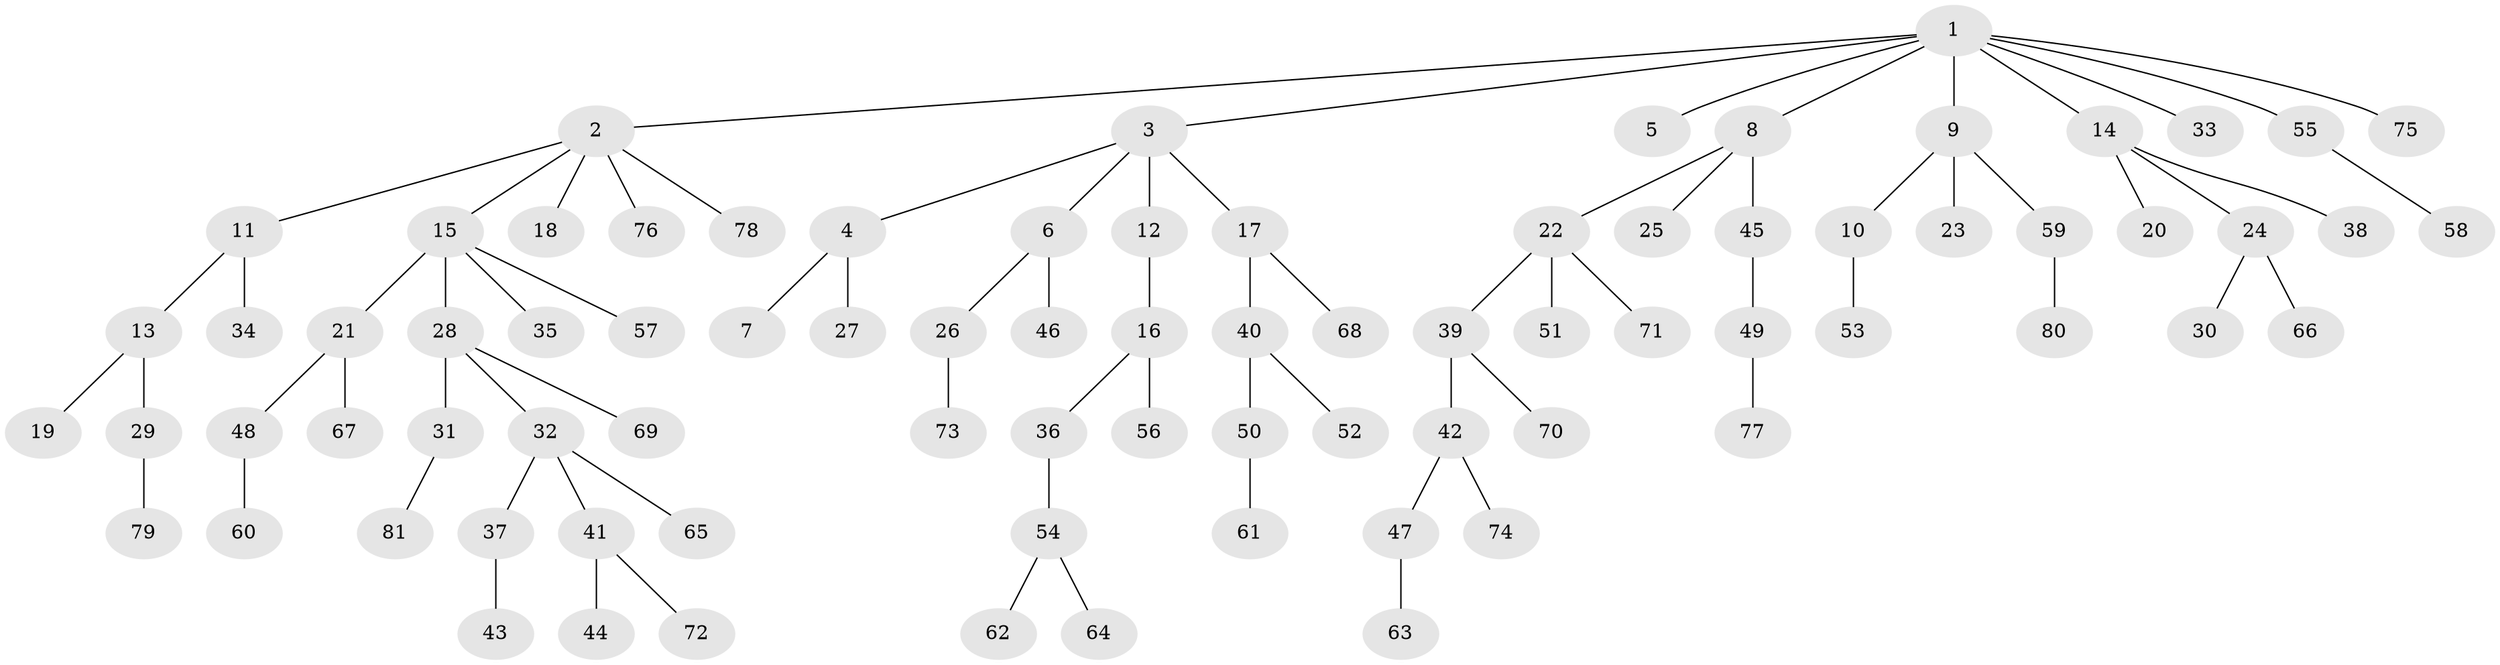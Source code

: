 // coarse degree distribution, {1: 0.6458333333333334, 5: 0.0625, 2: 0.20833333333333334, 10: 0.020833333333333332, 11: 0.020833333333333332, 3: 0.020833333333333332, 4: 0.020833333333333332}
// Generated by graph-tools (version 1.1) at 2025/56/03/04/25 21:56:36]
// undirected, 81 vertices, 80 edges
graph export_dot {
graph [start="1"]
  node [color=gray90,style=filled];
  1;
  2;
  3;
  4;
  5;
  6;
  7;
  8;
  9;
  10;
  11;
  12;
  13;
  14;
  15;
  16;
  17;
  18;
  19;
  20;
  21;
  22;
  23;
  24;
  25;
  26;
  27;
  28;
  29;
  30;
  31;
  32;
  33;
  34;
  35;
  36;
  37;
  38;
  39;
  40;
  41;
  42;
  43;
  44;
  45;
  46;
  47;
  48;
  49;
  50;
  51;
  52;
  53;
  54;
  55;
  56;
  57;
  58;
  59;
  60;
  61;
  62;
  63;
  64;
  65;
  66;
  67;
  68;
  69;
  70;
  71;
  72;
  73;
  74;
  75;
  76;
  77;
  78;
  79;
  80;
  81;
  1 -- 2;
  1 -- 3;
  1 -- 5;
  1 -- 8;
  1 -- 9;
  1 -- 14;
  1 -- 33;
  1 -- 55;
  1 -- 75;
  2 -- 11;
  2 -- 15;
  2 -- 18;
  2 -- 76;
  2 -- 78;
  3 -- 4;
  3 -- 6;
  3 -- 12;
  3 -- 17;
  4 -- 7;
  4 -- 27;
  6 -- 26;
  6 -- 46;
  8 -- 22;
  8 -- 25;
  8 -- 45;
  9 -- 10;
  9 -- 23;
  9 -- 59;
  10 -- 53;
  11 -- 13;
  11 -- 34;
  12 -- 16;
  13 -- 19;
  13 -- 29;
  14 -- 20;
  14 -- 24;
  14 -- 38;
  15 -- 21;
  15 -- 28;
  15 -- 35;
  15 -- 57;
  16 -- 36;
  16 -- 56;
  17 -- 40;
  17 -- 68;
  21 -- 48;
  21 -- 67;
  22 -- 39;
  22 -- 51;
  22 -- 71;
  24 -- 30;
  24 -- 66;
  26 -- 73;
  28 -- 31;
  28 -- 32;
  28 -- 69;
  29 -- 79;
  31 -- 81;
  32 -- 37;
  32 -- 41;
  32 -- 65;
  36 -- 54;
  37 -- 43;
  39 -- 42;
  39 -- 70;
  40 -- 50;
  40 -- 52;
  41 -- 44;
  41 -- 72;
  42 -- 47;
  42 -- 74;
  45 -- 49;
  47 -- 63;
  48 -- 60;
  49 -- 77;
  50 -- 61;
  54 -- 62;
  54 -- 64;
  55 -- 58;
  59 -- 80;
}
